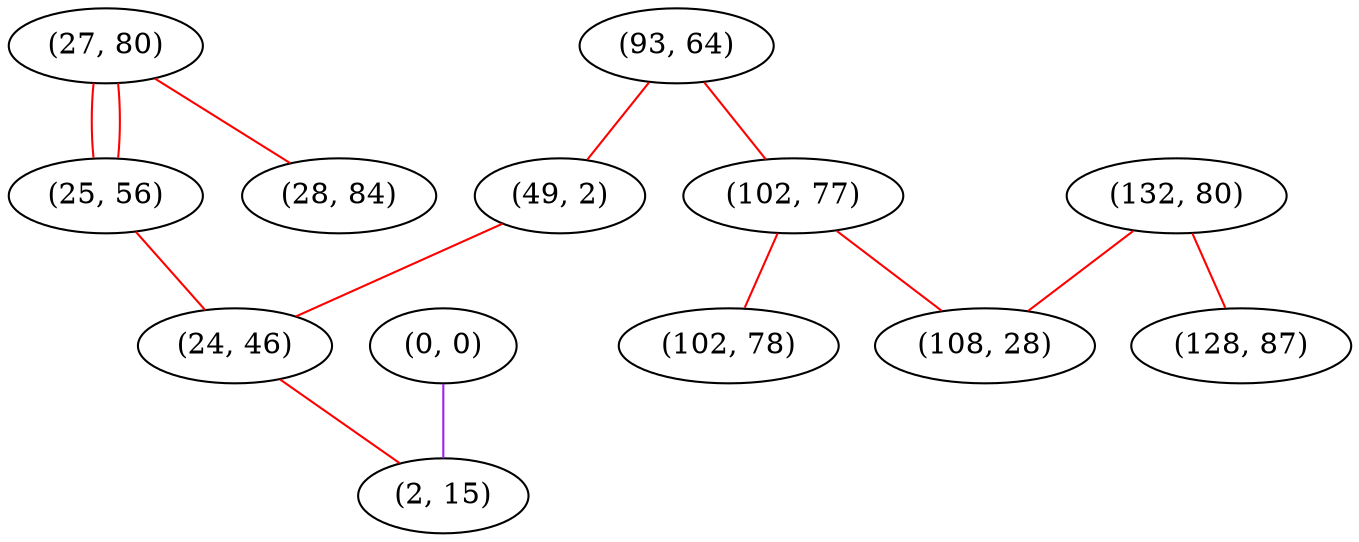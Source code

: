graph "" {
"(27, 80)";
"(0, 0)";
"(25, 56)";
"(93, 64)";
"(132, 80)";
"(49, 2)";
"(24, 46)";
"(28, 84)";
"(102, 77)";
"(2, 15)";
"(108, 28)";
"(128, 87)";
"(102, 78)";
"(27, 80)" -- "(25, 56)"  [color=red, key=0, weight=1];
"(27, 80)" -- "(25, 56)"  [color=red, key=1, weight=1];
"(27, 80)" -- "(28, 84)"  [color=red, key=0, weight=1];
"(0, 0)" -- "(2, 15)"  [color=purple, key=0, weight=4];
"(25, 56)" -- "(24, 46)"  [color=red, key=0, weight=1];
"(93, 64)" -- "(49, 2)"  [color=red, key=0, weight=1];
"(93, 64)" -- "(102, 77)"  [color=red, key=0, weight=1];
"(132, 80)" -- "(108, 28)"  [color=red, key=0, weight=1];
"(132, 80)" -- "(128, 87)"  [color=red, key=0, weight=1];
"(49, 2)" -- "(24, 46)"  [color=red, key=0, weight=1];
"(24, 46)" -- "(2, 15)"  [color=red, key=0, weight=1];
"(102, 77)" -- "(108, 28)"  [color=red, key=0, weight=1];
"(102, 77)" -- "(102, 78)"  [color=red, key=0, weight=1];
}

